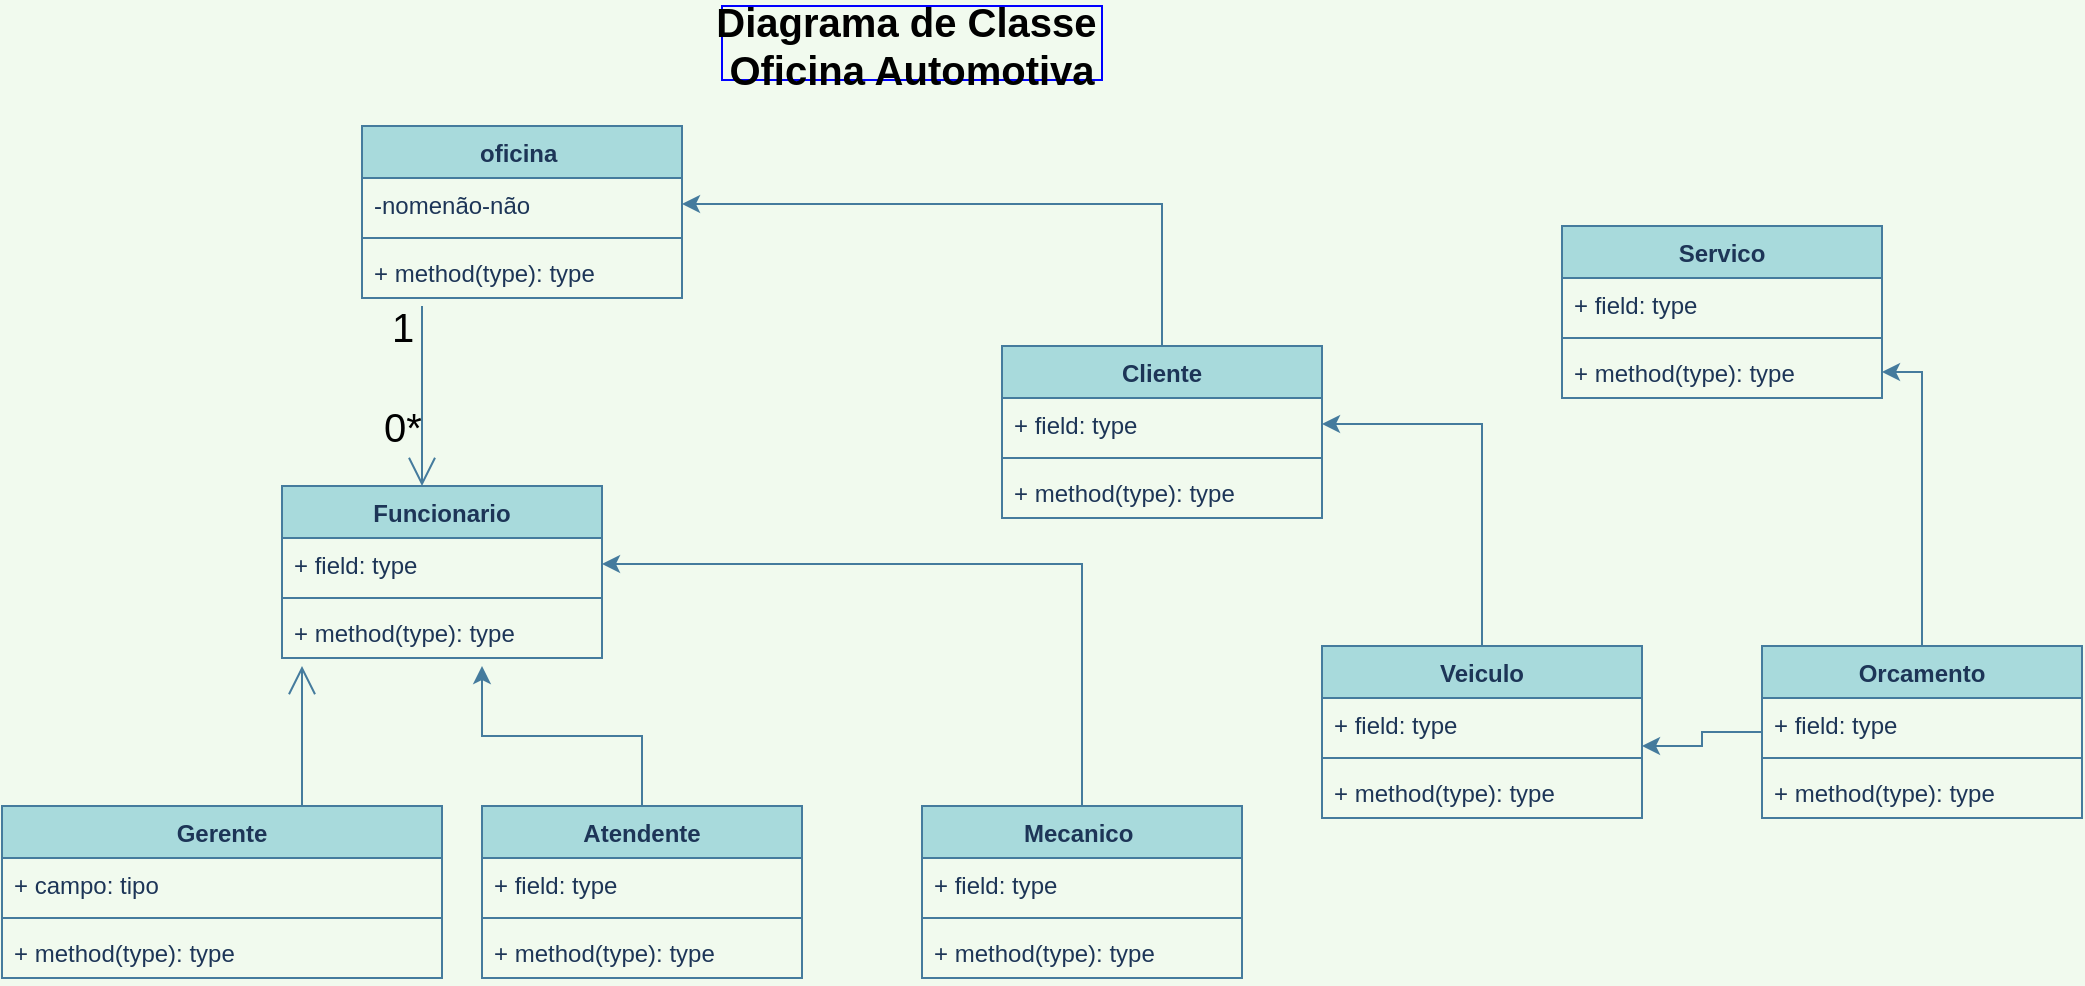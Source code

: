 <mxfile version="17.2.1" type="github"><diagram id="RZBq1uMww3y7u_asAbSS" name="Page-1"><mxGraphModel dx="1108" dy="1651" grid="1" gridSize="10" guides="0" tooltips="1" connect="1" arrows="1" fold="1" page="1" pageScale="1" pageWidth="827" pageHeight="1169" background="#F1FAEE" math="0" shadow="0"><root><object label="" oficina="" id="0"><mxCell/></object><mxCell id="1" parent="0"/><mxCell id="aCNo5_MCbhOfw-RDRD6Q-3" value="oficina " style="swimlane;fontStyle=1;align=center;verticalAlign=top;childLayout=stackLayout;horizontal=1;startSize=26;horizontalStack=0;resizeParent=1;resizeParentMax=0;resizeLast=0;collapsible=1;marginBottom=0;fillColor=#A8DADC;strokeColor=#457B9D;fontColor=#1D3557;" parent="1" vertex="1"><mxGeometry x="190" y="60" width="160" height="86" as="geometry"/></mxCell><mxCell id="aCNo5_MCbhOfw-RDRD6Q-4" value="-nomenão-não" style="text;strokeColor=none;fillColor=none;align=left;verticalAlign=top;spacingLeft=4;spacingRight=4;overflow=hidden;rotatable=0;points=[[0,0.5],[1,0.5]];portConstraint=eastwest;fontColor=#1D3557;" parent="aCNo5_MCbhOfw-RDRD6Q-3" vertex="1"><mxGeometry y="26" width="160" height="26" as="geometry"/></mxCell><mxCell id="aCNo5_MCbhOfw-RDRD6Q-5" value="" style="line;strokeWidth=1;fillColor=none;align=left;verticalAlign=middle;spacingTop=-1;spacingLeft=3;spacingRight=3;rotatable=0;labelPosition=right;points=[];portConstraint=eastwest;labelBackgroundColor=#F1FAEE;strokeColor=#457B9D;fontColor=#1D3557;" parent="aCNo5_MCbhOfw-RDRD6Q-3" vertex="1"><mxGeometry y="52" width="160" height="8" as="geometry"/></mxCell><mxCell id="aCNo5_MCbhOfw-RDRD6Q-6" value="+ method(type): type" style="text;strokeColor=none;fillColor=none;align=left;verticalAlign=top;spacingLeft=4;spacingRight=4;overflow=hidden;rotatable=0;points=[[0,0.5],[1,0.5]];portConstraint=eastwest;fontColor=#1D3557;" parent="aCNo5_MCbhOfw-RDRD6Q-3" vertex="1"><mxGeometry y="60" width="160" height="26" as="geometry"/></mxCell><mxCell id="aCNo5_MCbhOfw-RDRD6Q-9" value="" style="endArrow=open;endFill=1;endSize=12;html=1;rounded=0;labelBackgroundColor=#F1FAEE;strokeColor=#457B9D;fontColor=#1D3557;" parent="1" edge="1"><mxGeometry width="160" relative="1" as="geometry"><mxPoint x="220" y="150" as="sourcePoint"/><mxPoint x="220" y="240" as="targetPoint"/></mxGeometry></mxCell><mxCell id="aCNo5_MCbhOfw-RDRD6Q-11" value="Funcionario" style="swimlane;fontStyle=1;align=center;verticalAlign=top;childLayout=stackLayout;horizontal=1;startSize=26;horizontalStack=0;resizeParent=1;resizeParentMax=0;resizeLast=0;collapsible=1;marginBottom=0;fillColor=#A8DADC;strokeColor=#457B9D;fontColor=#1D3557;" parent="1" vertex="1"><mxGeometry x="150" y="240" width="160" height="86" as="geometry"/></mxCell><mxCell id="aCNo5_MCbhOfw-RDRD6Q-12" value="+ field: type" style="text;strokeColor=none;fillColor=none;align=left;verticalAlign=top;spacingLeft=4;spacingRight=4;overflow=hidden;rotatable=0;points=[[0,0.5],[1,0.5]];portConstraint=eastwest;fontColor=#1D3557;" parent="aCNo5_MCbhOfw-RDRD6Q-11" vertex="1"><mxGeometry y="26" width="160" height="26" as="geometry"/></mxCell><mxCell id="aCNo5_MCbhOfw-RDRD6Q-13" value="" style="line;strokeWidth=1;fillColor=none;align=left;verticalAlign=middle;spacingTop=-1;spacingLeft=3;spacingRight=3;rotatable=0;labelPosition=right;points=[];portConstraint=eastwest;labelBackgroundColor=#F1FAEE;strokeColor=#457B9D;fontColor=#1D3557;" parent="aCNo5_MCbhOfw-RDRD6Q-11" vertex="1"><mxGeometry y="52" width="160" height="8" as="geometry"/></mxCell><mxCell id="aCNo5_MCbhOfw-RDRD6Q-14" value="+ method(type): type" style="text;strokeColor=none;fillColor=none;align=left;verticalAlign=top;spacingLeft=4;spacingRight=4;overflow=hidden;rotatable=0;points=[[0,0.5],[1,0.5]];portConstraint=eastwest;fontColor=#1D3557;" parent="aCNo5_MCbhOfw-RDRD6Q-11" vertex="1"><mxGeometry y="60" width="160" height="26" as="geometry"/></mxCell><mxCell id="aCNo5_MCbhOfw-RDRD6Q-54" style="edgeStyle=orthogonalEdgeStyle;rounded=0;orthogonalLoop=1;jettySize=auto;html=1;exitX=1;exitY=0.5;exitDx=0;exitDy=0;labelBackgroundColor=#F1FAEE;strokeColor=#457B9D;fontColor=#1D3557;" parent="aCNo5_MCbhOfw-RDRD6Q-11" source="aCNo5_MCbhOfw-RDRD6Q-12" target="aCNo5_MCbhOfw-RDRD6Q-12" edge="1"><mxGeometry relative="1" as="geometry"/></mxCell><mxCell id="aCNo5_MCbhOfw-RDRD6Q-16" value="" style="endArrow=open;endFill=1;endSize=12;html=1;rounded=0;labelBackgroundColor=#F1FAEE;strokeColor=#457B9D;fontColor=#1D3557;" parent="1" edge="1"><mxGeometry width="160" relative="1" as="geometry"><mxPoint x="160" y="400" as="sourcePoint"/><mxPoint x="160" y="330" as="targetPoint"/></mxGeometry></mxCell><mxCell id="aCNo5_MCbhOfw-RDRD6Q-17" value="Gerente" style="swimlane;fontStyle=1;align=center;verticalAlign=top;childLayout=stackLayout;horizontal=1;startSize=26;horizontalStack=0;resizeParent=1;resizeParentMax=0;resizeLast=0;collapsible=1;marginBottom=0;fillColor=#A8DADC;strokeColor=#457B9D;fontColor=#1D3557;" parent="1" vertex="1"><mxGeometry x="10" y="400" width="220" height="86" as="geometry"/></mxCell><mxCell id="aCNo5_MCbhOfw-RDRD6Q-18" value="+ campo: tipo" style="text;strokeColor=none;fillColor=none;align=left;verticalAlign=top;spacingLeft=4;spacingRight=4;overflow=hidden;rotatable=0;points=[[0,0.5],[1,0.5]];portConstraint=eastwest;fontColor=#1D3557;" parent="aCNo5_MCbhOfw-RDRD6Q-17" vertex="1"><mxGeometry y="26" width="220" height="26" as="geometry"/></mxCell><mxCell id="aCNo5_MCbhOfw-RDRD6Q-19" value="" style="line;strokeWidth=1;fillColor=none;align=left;verticalAlign=middle;spacingTop=-1;spacingLeft=3;spacingRight=3;rotatable=0;labelPosition=right;points=[];portConstraint=eastwest;labelBackgroundColor=#F1FAEE;strokeColor=#457B9D;fontColor=#1D3557;" parent="aCNo5_MCbhOfw-RDRD6Q-17" vertex="1"><mxGeometry y="52" width="220" height="8" as="geometry"/></mxCell><mxCell id="aCNo5_MCbhOfw-RDRD6Q-20" value="+ method(type): type" style="text;strokeColor=none;fillColor=none;align=left;verticalAlign=top;spacingLeft=4;spacingRight=4;overflow=hidden;rotatable=0;points=[[0,0.5],[1,0.5]];portConstraint=eastwest;fontColor=#1D3557;" parent="aCNo5_MCbhOfw-RDRD6Q-17" vertex="1"><mxGeometry y="60" width="220" height="26" as="geometry"/></mxCell><mxCell id="aCNo5_MCbhOfw-RDRD6Q-63" style="edgeStyle=orthogonalEdgeStyle;rounded=0;orthogonalLoop=1;jettySize=auto;html=1;labelBackgroundColor=#F1FAEE;strokeColor=#457B9D;fontColor=#1D3557;" parent="1" source="aCNo5_MCbhOfw-RDRD6Q-21" edge="1"><mxGeometry relative="1" as="geometry"><mxPoint x="250" y="330" as="targetPoint"/><Array as="points"><mxPoint x="330" y="365"/><mxPoint x="250" y="365"/></Array></mxGeometry></mxCell><mxCell id="aCNo5_MCbhOfw-RDRD6Q-21" value="Atendente" style="swimlane;fontStyle=1;align=center;verticalAlign=top;childLayout=stackLayout;horizontal=1;startSize=26;horizontalStack=0;resizeParent=1;resizeParentMax=0;resizeLast=0;collapsible=1;marginBottom=0;fillColor=#A8DADC;strokeColor=#457B9D;fontColor=#1D3557;" parent="1" vertex="1"><mxGeometry x="250" y="400" width="160" height="86" as="geometry"/></mxCell><mxCell id="aCNo5_MCbhOfw-RDRD6Q-22" value="+ field: type" style="text;strokeColor=none;fillColor=none;align=left;verticalAlign=top;spacingLeft=4;spacingRight=4;overflow=hidden;rotatable=0;points=[[0,0.5],[1,0.5]];portConstraint=eastwest;fontColor=#1D3557;" parent="aCNo5_MCbhOfw-RDRD6Q-21" vertex="1"><mxGeometry y="26" width="160" height="26" as="geometry"/></mxCell><mxCell id="aCNo5_MCbhOfw-RDRD6Q-23" value="" style="line;strokeWidth=1;fillColor=none;align=left;verticalAlign=middle;spacingTop=-1;spacingLeft=3;spacingRight=3;rotatable=0;labelPosition=right;points=[];portConstraint=eastwest;labelBackgroundColor=#F1FAEE;strokeColor=#457B9D;fontColor=#1D3557;" parent="aCNo5_MCbhOfw-RDRD6Q-21" vertex="1"><mxGeometry y="52" width="160" height="8" as="geometry"/></mxCell><mxCell id="aCNo5_MCbhOfw-RDRD6Q-24" value="+ method(type): type" style="text;strokeColor=none;fillColor=none;align=left;verticalAlign=top;spacingLeft=4;spacingRight=4;overflow=hidden;rotatable=0;points=[[0,0.5],[1,0.5]];portConstraint=eastwest;fontColor=#1D3557;" parent="aCNo5_MCbhOfw-RDRD6Q-21" vertex="1"><mxGeometry y="60" width="160" height="26" as="geometry"/></mxCell><mxCell id="aCNo5_MCbhOfw-RDRD6Q-58" style="edgeStyle=orthogonalEdgeStyle;rounded=0;orthogonalLoop=1;jettySize=auto;html=1;entryX=1;entryY=0.5;entryDx=0;entryDy=0;labelBackgroundColor=#F1FAEE;strokeColor=#457B9D;fontColor=#1D3557;" parent="1" source="aCNo5_MCbhOfw-RDRD6Q-25" target="aCNo5_MCbhOfw-RDRD6Q-12" edge="1"><mxGeometry relative="1" as="geometry"/></mxCell><mxCell id="aCNo5_MCbhOfw-RDRD6Q-25" value="Mecanico " style="swimlane;fontStyle=1;align=center;verticalAlign=top;childLayout=stackLayout;horizontal=1;startSize=26;horizontalStack=0;resizeParent=1;resizeParentMax=0;resizeLast=0;collapsible=1;marginBottom=0;fillColor=#A8DADC;strokeColor=#457B9D;fontColor=#1D3557;" parent="1" vertex="1"><mxGeometry x="470" y="400" width="160" height="86" as="geometry"/></mxCell><mxCell id="aCNo5_MCbhOfw-RDRD6Q-26" value="+ field: type" style="text;strokeColor=none;fillColor=none;align=left;verticalAlign=top;spacingLeft=4;spacingRight=4;overflow=hidden;rotatable=0;points=[[0,0.5],[1,0.5]];portConstraint=eastwest;fontColor=#1D3557;" parent="aCNo5_MCbhOfw-RDRD6Q-25" vertex="1"><mxGeometry y="26" width="160" height="26" as="geometry"/></mxCell><mxCell id="aCNo5_MCbhOfw-RDRD6Q-27" value="" style="line;strokeWidth=1;fillColor=none;align=left;verticalAlign=middle;spacingTop=-1;spacingLeft=3;spacingRight=3;rotatable=0;labelPosition=right;points=[];portConstraint=eastwest;labelBackgroundColor=#F1FAEE;strokeColor=#457B9D;fontColor=#1D3557;" parent="aCNo5_MCbhOfw-RDRD6Q-25" vertex="1"><mxGeometry y="52" width="160" height="8" as="geometry"/></mxCell><mxCell id="aCNo5_MCbhOfw-RDRD6Q-28" value="+ method(type): type" style="text;strokeColor=none;fillColor=none;align=left;verticalAlign=top;spacingLeft=4;spacingRight=4;overflow=hidden;rotatable=0;points=[[0,0.5],[1,0.5]];portConstraint=eastwest;fontColor=#1D3557;" parent="aCNo5_MCbhOfw-RDRD6Q-25" vertex="1"><mxGeometry y="60" width="160" height="26" as="geometry"/></mxCell><mxCell id="aCNo5_MCbhOfw-RDRD6Q-57" style="edgeStyle=orthogonalEdgeStyle;rounded=0;orthogonalLoop=1;jettySize=auto;html=1;labelBackgroundColor=#F1FAEE;strokeColor=#457B9D;fontColor=#1D3557;" parent="1" source="aCNo5_MCbhOfw-RDRD6Q-32" target="aCNo5_MCbhOfw-RDRD6Q-4" edge="1"><mxGeometry relative="1" as="geometry"/></mxCell><mxCell id="aCNo5_MCbhOfw-RDRD6Q-32" value="Cliente" style="swimlane;fontStyle=1;align=center;verticalAlign=top;childLayout=stackLayout;horizontal=1;startSize=26;horizontalStack=0;resizeParent=1;resizeParentMax=0;resizeLast=0;collapsible=1;marginBottom=0;fillColor=#A8DADC;strokeColor=#457B9D;fontColor=#1D3557;" parent="1" vertex="1"><mxGeometry x="510" y="170" width="160" height="86" as="geometry"/></mxCell><mxCell id="aCNo5_MCbhOfw-RDRD6Q-33" value="+ field: type" style="text;strokeColor=none;fillColor=none;align=left;verticalAlign=top;spacingLeft=4;spacingRight=4;overflow=hidden;rotatable=0;points=[[0,0.5],[1,0.5]];portConstraint=eastwest;fontColor=#1D3557;" parent="aCNo5_MCbhOfw-RDRD6Q-32" vertex="1"><mxGeometry y="26" width="160" height="26" as="geometry"/></mxCell><mxCell id="aCNo5_MCbhOfw-RDRD6Q-34" value="" style="line;strokeWidth=1;fillColor=none;align=left;verticalAlign=middle;spacingTop=-1;spacingLeft=3;spacingRight=3;rotatable=0;labelPosition=right;points=[];portConstraint=eastwest;labelBackgroundColor=#F1FAEE;strokeColor=#457B9D;fontColor=#1D3557;" parent="aCNo5_MCbhOfw-RDRD6Q-32" vertex="1"><mxGeometry y="52" width="160" height="8" as="geometry"/></mxCell><mxCell id="aCNo5_MCbhOfw-RDRD6Q-35" value="+ method(type): type" style="text;strokeColor=none;fillColor=none;align=left;verticalAlign=top;spacingLeft=4;spacingRight=4;overflow=hidden;rotatable=0;points=[[0,0.5],[1,0.5]];portConstraint=eastwest;fontColor=#1D3557;" parent="aCNo5_MCbhOfw-RDRD6Q-32" vertex="1"><mxGeometry y="60" width="160" height="26" as="geometry"/></mxCell><mxCell id="aCNo5_MCbhOfw-RDRD6Q-61" style="edgeStyle=orthogonalEdgeStyle;rounded=0;orthogonalLoop=1;jettySize=auto;html=1;entryX=1;entryY=0.5;entryDx=0;entryDy=0;labelBackgroundColor=#F1FAEE;strokeColor=#457B9D;fontColor=#1D3557;" parent="1" source="aCNo5_MCbhOfw-RDRD6Q-37" target="aCNo5_MCbhOfw-RDRD6Q-33" edge="1"><mxGeometry relative="1" as="geometry"/></mxCell><mxCell id="aCNo5_MCbhOfw-RDRD6Q-37" value="Veiculo" style="swimlane;fontStyle=1;align=center;verticalAlign=top;childLayout=stackLayout;horizontal=1;startSize=26;horizontalStack=0;resizeParent=1;resizeParentMax=0;resizeLast=0;collapsible=1;marginBottom=0;fillColor=#A8DADC;strokeColor=#457B9D;fontColor=#1D3557;" parent="1" vertex="1"><mxGeometry x="670" y="320" width="160" height="86" as="geometry"/></mxCell><mxCell id="aCNo5_MCbhOfw-RDRD6Q-38" value="+ field: type" style="text;strokeColor=none;fillColor=none;align=left;verticalAlign=top;spacingLeft=4;spacingRight=4;overflow=hidden;rotatable=0;points=[[0,0.5],[1,0.5]];portConstraint=eastwest;fontColor=#1D3557;" parent="aCNo5_MCbhOfw-RDRD6Q-37" vertex="1"><mxGeometry y="26" width="160" height="26" as="geometry"/></mxCell><mxCell id="aCNo5_MCbhOfw-RDRD6Q-39" value="" style="line;strokeWidth=1;fillColor=none;align=left;verticalAlign=middle;spacingTop=-1;spacingLeft=3;spacingRight=3;rotatable=0;labelPosition=right;points=[];portConstraint=eastwest;labelBackgroundColor=#F1FAEE;strokeColor=#457B9D;fontColor=#1D3557;" parent="aCNo5_MCbhOfw-RDRD6Q-37" vertex="1"><mxGeometry y="52" width="160" height="8" as="geometry"/></mxCell><mxCell id="aCNo5_MCbhOfw-RDRD6Q-40" value="+ method(type): type" style="text;strokeColor=none;fillColor=none;align=left;verticalAlign=top;spacingLeft=4;spacingRight=4;overflow=hidden;rotatable=0;points=[[0,0.5],[1,0.5]];portConstraint=eastwest;fontColor=#1D3557;" parent="aCNo5_MCbhOfw-RDRD6Q-37" vertex="1"><mxGeometry y="60" width="160" height="26" as="geometry"/></mxCell><mxCell id="aCNo5_MCbhOfw-RDRD6Q-64" value="Servico" style="swimlane;fontStyle=1;align=center;verticalAlign=top;childLayout=stackLayout;horizontal=1;startSize=26;horizontalStack=0;resizeParent=1;resizeParentMax=0;resizeLast=0;collapsible=1;marginBottom=0;fillColor=#A8DADC;strokeColor=#457B9D;fontColor=#1D3557;" parent="1" vertex="1"><mxGeometry x="790" y="110" width="160" height="86" as="geometry"/></mxCell><mxCell id="aCNo5_MCbhOfw-RDRD6Q-65" value="+ field: type" style="text;strokeColor=none;fillColor=none;align=left;verticalAlign=top;spacingLeft=4;spacingRight=4;overflow=hidden;rotatable=0;points=[[0,0.5],[1,0.5]];portConstraint=eastwest;fontColor=#1D3557;" parent="aCNo5_MCbhOfw-RDRD6Q-64" vertex="1"><mxGeometry y="26" width="160" height="26" as="geometry"/></mxCell><mxCell id="aCNo5_MCbhOfw-RDRD6Q-66" value="" style="line;strokeWidth=1;fillColor=none;align=left;verticalAlign=middle;spacingTop=-1;spacingLeft=3;spacingRight=3;rotatable=0;labelPosition=right;points=[];portConstraint=eastwest;labelBackgroundColor=#F1FAEE;strokeColor=#457B9D;fontColor=#1D3557;" parent="aCNo5_MCbhOfw-RDRD6Q-64" vertex="1"><mxGeometry y="52" width="160" height="8" as="geometry"/></mxCell><mxCell id="aCNo5_MCbhOfw-RDRD6Q-67" value="+ method(type): type" style="text;strokeColor=none;fillColor=none;align=left;verticalAlign=top;spacingLeft=4;spacingRight=4;overflow=hidden;rotatable=0;points=[[0,0.5],[1,0.5]];portConstraint=eastwest;fontColor=#1D3557;" parent="aCNo5_MCbhOfw-RDRD6Q-64" vertex="1"><mxGeometry y="60" width="160" height="26" as="geometry"/></mxCell><mxCell id="aCNo5_MCbhOfw-RDRD6Q-72" style="edgeStyle=orthogonalEdgeStyle;rounded=0;orthogonalLoop=1;jettySize=auto;html=1;entryX=1;entryY=0.923;entryDx=0;entryDy=0;entryPerimeter=0;labelBackgroundColor=#F1FAEE;strokeColor=#457B9D;fontColor=#1D3557;" parent="1" source="aCNo5_MCbhOfw-RDRD6Q-68" target="aCNo5_MCbhOfw-RDRD6Q-38" edge="1"><mxGeometry relative="1" as="geometry"/></mxCell><mxCell id="aCNo5_MCbhOfw-RDRD6Q-73" style="edgeStyle=orthogonalEdgeStyle;rounded=0;orthogonalLoop=1;jettySize=auto;html=1;labelBackgroundColor=#F1FAEE;strokeColor=#457B9D;fontColor=#1D3557;" parent="1" source="aCNo5_MCbhOfw-RDRD6Q-68" target="aCNo5_MCbhOfw-RDRD6Q-67" edge="1"><mxGeometry relative="1" as="geometry"><mxPoint x="890" y="210" as="targetPoint"/></mxGeometry></mxCell><mxCell id="aCNo5_MCbhOfw-RDRD6Q-68" value="Orcamento" style="swimlane;fontStyle=1;align=center;verticalAlign=top;childLayout=stackLayout;horizontal=1;startSize=26;horizontalStack=0;resizeParent=1;resizeParentMax=0;resizeLast=0;collapsible=1;marginBottom=0;fillColor=#A8DADC;strokeColor=#457B9D;fontColor=#1D3557;" parent="1" vertex="1"><mxGeometry x="890" y="320" width="160" height="86" as="geometry"/></mxCell><mxCell id="aCNo5_MCbhOfw-RDRD6Q-69" value="+ field: type" style="text;strokeColor=none;fillColor=none;align=left;verticalAlign=top;spacingLeft=4;spacingRight=4;overflow=hidden;rotatable=0;points=[[0,0.5],[1,0.5]];portConstraint=eastwest;fontColor=#1D3557;" parent="aCNo5_MCbhOfw-RDRD6Q-68" vertex="1"><mxGeometry y="26" width="160" height="26" as="geometry"/></mxCell><mxCell id="aCNo5_MCbhOfw-RDRD6Q-70" value="" style="line;strokeWidth=1;fillColor=none;align=left;verticalAlign=middle;spacingTop=-1;spacingLeft=3;spacingRight=3;rotatable=0;labelPosition=right;points=[];portConstraint=eastwest;labelBackgroundColor=#F1FAEE;strokeColor=#457B9D;fontColor=#1D3557;" parent="aCNo5_MCbhOfw-RDRD6Q-68" vertex="1"><mxGeometry y="52" width="160" height="8" as="geometry"/></mxCell><mxCell id="aCNo5_MCbhOfw-RDRD6Q-71" value="+ method(type): type" style="text;strokeColor=none;fillColor=none;align=left;verticalAlign=top;spacingLeft=4;spacingRight=4;overflow=hidden;rotatable=0;points=[[0,0.5],[1,0.5]];portConstraint=eastwest;fontColor=#1D3557;" parent="aCNo5_MCbhOfw-RDRD6Q-68" vertex="1"><mxGeometry y="60" width="160" height="26" as="geometry"/></mxCell><mxCell id="aCNo5_MCbhOfw-RDRD6Q-75" value="Diagrama de Classe &#10;Oficina Automotiva" style="text;align=center;fontStyle=1;verticalAlign=middle;spacingLeft=3;spacingRight=3;strokeColor=#0000FF;rotatable=0;points=[[0,0.5],[1,0.5]];portConstraint=eastwest;fontSize=20;fontColor=#000000;" parent="1" vertex="1"><mxGeometry x="370" width="190" height="37" as="geometry"/></mxCell><mxCell id="aCNo5_MCbhOfw-RDRD6Q-76" value="1" style="text;html=1;align=center;verticalAlign=middle;resizable=0;points=[];autosize=1;strokeColor=none;fillColor=none;fontSize=20;fontColor=#000000;" parent="1" vertex="1"><mxGeometry x="195" y="145" width="30" height="30" as="geometry"/></mxCell><mxCell id="aCNo5_MCbhOfw-RDRD6Q-77" value="0*" style="text;html=1;align=center;verticalAlign=middle;resizable=0;points=[];autosize=1;strokeColor=none;fillColor=none;fontSize=20;fontColor=#000000;" parent="1" vertex="1"><mxGeometry x="195" y="195" width="30" height="30" as="geometry"/></mxCell></root></mxGraphModel></diagram></mxfile>
